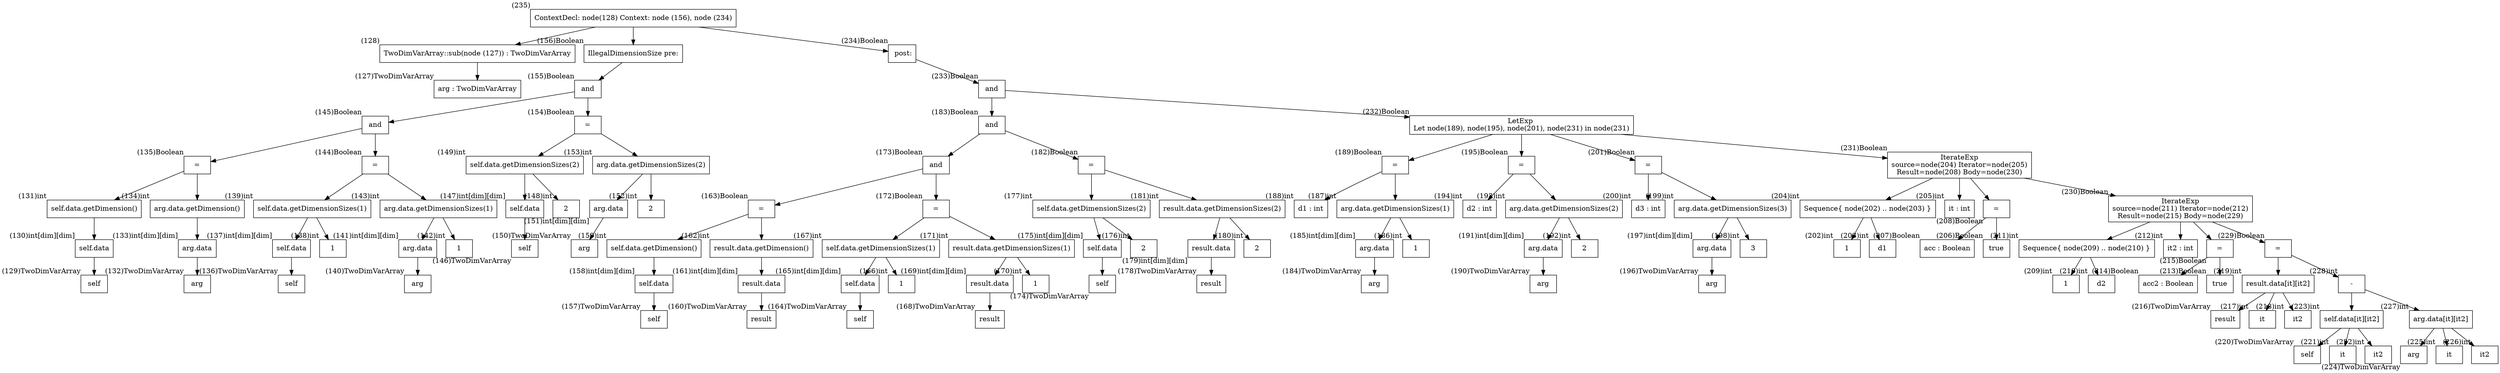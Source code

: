 digraph AST {
  node [shape=box];
  n235 [label="ContextDecl: node(128) Context: node (156), node (234)", xlabel="(235)"];
  n235 -> n128;
  n235 -> n156;
  n235 -> n234;
  n128 [label="TwoDimVarArray::sub(node (127)) : TwoDimVarArray", xlabel="(128)"];
  n128 -> n127;
  n156 [label="IllegalDimensionSize pre:", xlabel="(156)Boolean"];
  n156 -> n155;
  n234 [label=" post:", xlabel="(234)Boolean"];
  n234 -> n233;
  n127 [label="arg : TwoDimVarArray", xlabel="(127)TwoDimVarArray"];
  n155 [label="and", xlabel="(155)Boolean"];
  n155 -> n145;
  n155 -> n154;
  n233 [label="and", xlabel="(233)Boolean"];
  n233 -> n183;
  n233 -> n232;
  n145 [label="and", xlabel="(145)Boolean"];
  n145 -> n135;
  n145 -> n144;
  n154 [label="=", xlabel="(154)Boolean"];
  n154 -> n149;
  n154 -> n153;
  n183 [label="and", xlabel="(183)Boolean"];
  n183 -> n173;
  n183 -> n182;
  n232 [label="LetExp 
Let node(189), node(195), node(201), node(231) in node(231)", xlabel="(232)Boolean"];
  n232 -> n189;
  n232 -> n195;
  n232 -> n201;
  n232 -> n231;
  n135 [label="=", xlabel="(135)Boolean"];
  n135 -> n131;
  n135 -> n134;
  n144 [label="=", xlabel="(144)Boolean"];
  n144 -> n139;
  n144 -> n143;
  n149 [label="self.data.getDimensionSizes(2)", xlabel="(149)int"];
  n149 -> n147;
  n149 -> n148;
  n153 [label="arg.data.getDimensionSizes(2)", xlabel="(153)int"];
  n153 -> n151;
  n153 -> n152;
  n173 [label="and", xlabel="(173)Boolean"];
  n173 -> n163;
  n173 -> n172;
  n182 [label="=", xlabel="(182)Boolean"];
  n182 -> n177;
  n182 -> n181;
  n189 [label="=", xlabel="(189)Boolean"];
  n189 -> n188;
  n189 -> n187;
  n195 [label="=", xlabel="(195)Boolean"];
  n195 -> n194;
  n195 -> n193;
  n201 [label="=", xlabel="(201)Boolean"];
  n201 -> n200;
  n201 -> n199;
  n231 [label="IterateExp
source=node(204) Iterator=node(205)
Result=node(208) Body=node(230)", xlabel="(231)Boolean"];
  n231 -> n204;
  n231 -> n205;
  n231 -> n208;
  n231 -> n230;
  n131 [label="self.data.getDimension()", xlabel="(131)int"];
  n131 -> n130;
  n134 [label="arg.data.getDimension()", xlabel="(134)int"];
  n134 -> n133;
  n139 [label="self.data.getDimensionSizes(1)", xlabel="(139)int"];
  n139 -> n137;
  n139 -> n138;
  n143 [label="arg.data.getDimensionSizes(1)", xlabel="(143)int"];
  n143 -> n141;
  n143 -> n142;
  n147 [label="self.data", xlabel="(147)int[dim][dim]"];
  n147 -> n146;
  n148 [label="2", xlabel="(148)int"];
  n151 [label="arg.data", xlabel="(151)int[dim][dim]"];
  n151 -> n150;
  n152 [label="2", xlabel="(152)int"];
  n163 [label="=", xlabel="(163)Boolean"];
  n163 -> n159;
  n163 -> n162;
  n172 [label="=", xlabel="(172)Boolean"];
  n172 -> n167;
  n172 -> n171;
  n177 [label="self.data.getDimensionSizes(2)", xlabel="(177)int"];
  n177 -> n175;
  n177 -> n176;
  n181 [label="result.data.getDimensionSizes(2)", xlabel="(181)int"];
  n181 -> n179;
  n181 -> n180;
  n188 [label="d1 : int", xlabel="(188)int"];
  n187 [label="arg.data.getDimensionSizes(1)", xlabel="(187)int"];
  n187 -> n185;
  n187 -> n186;
  n194 [label="d2 : int", xlabel="(194)int"];
  n193 [label="arg.data.getDimensionSizes(2)", xlabel="(193)int"];
  n193 -> n191;
  n193 -> n192;
  n200 [label="d3 : int", xlabel="(200)int"];
  n199 [label="arg.data.getDimensionSizes(3)", xlabel="(199)int"];
  n199 -> n197;
  n199 -> n198;
  n204 [label="Sequence{ node(202) .. node(203) }", xlabel="(204)int"];
  n204 -> n202;
  n204 -> n203;
  n205 [label="it : int", xlabel="(205)int"];
  n208 [label="=", xlabel="(208)Boolean"];
  n208 -> n207;
  n208 -> n206;
  n230 [label="IterateExp
source=node(211) Iterator=node(212)
Result=node(215) Body=node(229)", xlabel="(230)Boolean"];
  n230 -> n211;
  n230 -> n212;
  n230 -> n215;
  n230 -> n229;
  n130 [label="self.data", xlabel="(130)int[dim][dim]"];
  n130 -> n129;
  n133 [label="arg.data", xlabel="(133)int[dim][dim]"];
  n133 -> n132;
  n137 [label="self.data", xlabel="(137)int[dim][dim]"];
  n137 -> n136;
  n138 [label="1", xlabel="(138)int"];
  n141 [label="arg.data", xlabel="(141)int[dim][dim]"];
  n141 -> n140;
  n142 [label="1", xlabel="(142)int"];
  n146 [label="self", xlabel="(146)TwoDimVarArray"];
  n150 [label="arg", xlabel="(150)TwoDimVarArray"];
  n159 [label="self.data.getDimension()", xlabel="(159)int"];
  n159 -> n158;
  n162 [label="result.data.getDimension()", xlabel="(162)int"];
  n162 -> n161;
  n167 [label="self.data.getDimensionSizes(1)", xlabel="(167)int"];
  n167 -> n165;
  n167 -> n166;
  n171 [label="result.data.getDimensionSizes(1)", xlabel="(171)int"];
  n171 -> n169;
  n171 -> n170;
  n175 [label="self.data", xlabel="(175)int[dim][dim]"];
  n175 -> n174;
  n176 [label="2", xlabel="(176)int"];
  n179 [label="result.data", xlabel="(179)int[dim][dim]"];
  n179 -> n178;
  n180 [label="2", xlabel="(180)int"];
  n185 [label="arg.data", xlabel="(185)int[dim][dim]"];
  n185 -> n184;
  n186 [label="1", xlabel="(186)int"];
  n191 [label="arg.data", xlabel="(191)int[dim][dim]"];
  n191 -> n190;
  n192 [label="2", xlabel="(192)int"];
  n197 [label="arg.data", xlabel="(197)int[dim][dim]"];
  n197 -> n196;
  n198 [label="3", xlabel="(198)int"];
  n202 [label="1", xlabel="(202)int"];
  n203 [label="d1", xlabel="(203)int"];
  n207 [label="acc : Boolean", xlabel="(207)Boolean"];
  n206 [label="true", xlabel="(206)Boolean"];
  n211 [label="Sequence{ node(209) .. node(210) }", xlabel="(211)int"];
  n211 -> n209;
  n211 -> n210;
  n212 [label="it2 : int", xlabel="(212)int"];
  n215 [label="=", xlabel="(215)Boolean"];
  n215 -> n214;
  n215 -> n213;
  n229 [label="=", xlabel="(229)Boolean"];
  n229 -> n219;
  n229 -> n228;
  n129 [label="self", xlabel="(129)TwoDimVarArray"];
  n132 [label="arg", xlabel="(132)TwoDimVarArray"];
  n136 [label="self", xlabel="(136)TwoDimVarArray"];
  n140 [label="arg", xlabel="(140)TwoDimVarArray"];
  n158 [label="self.data", xlabel="(158)int[dim][dim]"];
  n158 -> n157;
  n161 [label="result.data", xlabel="(161)int[dim][dim]"];
  n161 -> n160;
  n165 [label="self.data", xlabel="(165)int[dim][dim]"];
  n165 -> n164;
  n166 [label="1", xlabel="(166)int"];
  n169 [label="result.data", xlabel="(169)int[dim][dim]"];
  n169 -> n168;
  n170 [label="1", xlabel="(170)int"];
  n174 [label="self", xlabel="(174)TwoDimVarArray"];
  n178 [label="result", xlabel="(178)TwoDimVarArray"];
  n184 [label="arg", xlabel="(184)TwoDimVarArray"];
  n190 [label="arg", xlabel="(190)TwoDimVarArray"];
  n196 [label="arg", xlabel="(196)TwoDimVarArray"];
  n209 [label="1", xlabel="(209)int"];
  n210 [label="d2", xlabel="(210)int"];
  n214 [label="acc2 : Boolean", xlabel="(214)Boolean"];
  n213 [label="true", xlabel="(213)Boolean"];
  n219 [label="result.data[it][it2]", xlabel="(219)int"];
  n219 -> n216;
  n219 -> n217;
  n219 -> n218;
  n228 [label="-", xlabel="(228)int"];
  n228 -> n223;
  n228 -> n227;
  n157 [label="self", xlabel="(157)TwoDimVarArray"];
  n160 [label="result", xlabel="(160)TwoDimVarArray"];
  n164 [label="self", xlabel="(164)TwoDimVarArray"];
  n168 [label="result", xlabel="(168)TwoDimVarArray"];
  n216 [label="result", xlabel="(216)TwoDimVarArray"];
  n217 [label="it", xlabel="(217)int"];
  n218 [label="it2", xlabel="(218)int"];
  n223 [label="self.data[it][it2]", xlabel="(223)int"];
  n223 -> n220;
  n223 -> n221;
  n223 -> n222;
  n227 [label="arg.data[it][it2]", xlabel="(227)int"];
  n227 -> n224;
  n227 -> n225;
  n227 -> n226;
  n220 [label="self", xlabel="(220)TwoDimVarArray"];
  n221 [label="it", xlabel="(221)int"];
  n222 [label="it2", xlabel="(222)int"];
  n224 [label="arg", xlabel="(224)TwoDimVarArray"];
  n225 [label="it", xlabel="(225)int"];
  n226 [label="it2", xlabel="(226)int"];
}
